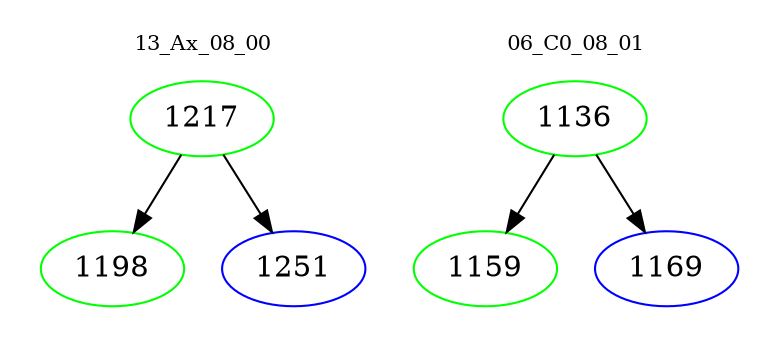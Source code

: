 digraph{
subgraph cluster_0 {
color = white
label = "13_Ax_08_00";
fontsize=10;
T0_1217 [label="1217", color="green"]
T0_1217 -> T0_1198 [color="black"]
T0_1198 [label="1198", color="green"]
T0_1217 -> T0_1251 [color="black"]
T0_1251 [label="1251", color="blue"]
}
subgraph cluster_1 {
color = white
label = "06_C0_08_01";
fontsize=10;
T1_1136 [label="1136", color="green"]
T1_1136 -> T1_1159 [color="black"]
T1_1159 [label="1159", color="green"]
T1_1136 -> T1_1169 [color="black"]
T1_1169 [label="1169", color="blue"]
}
}
